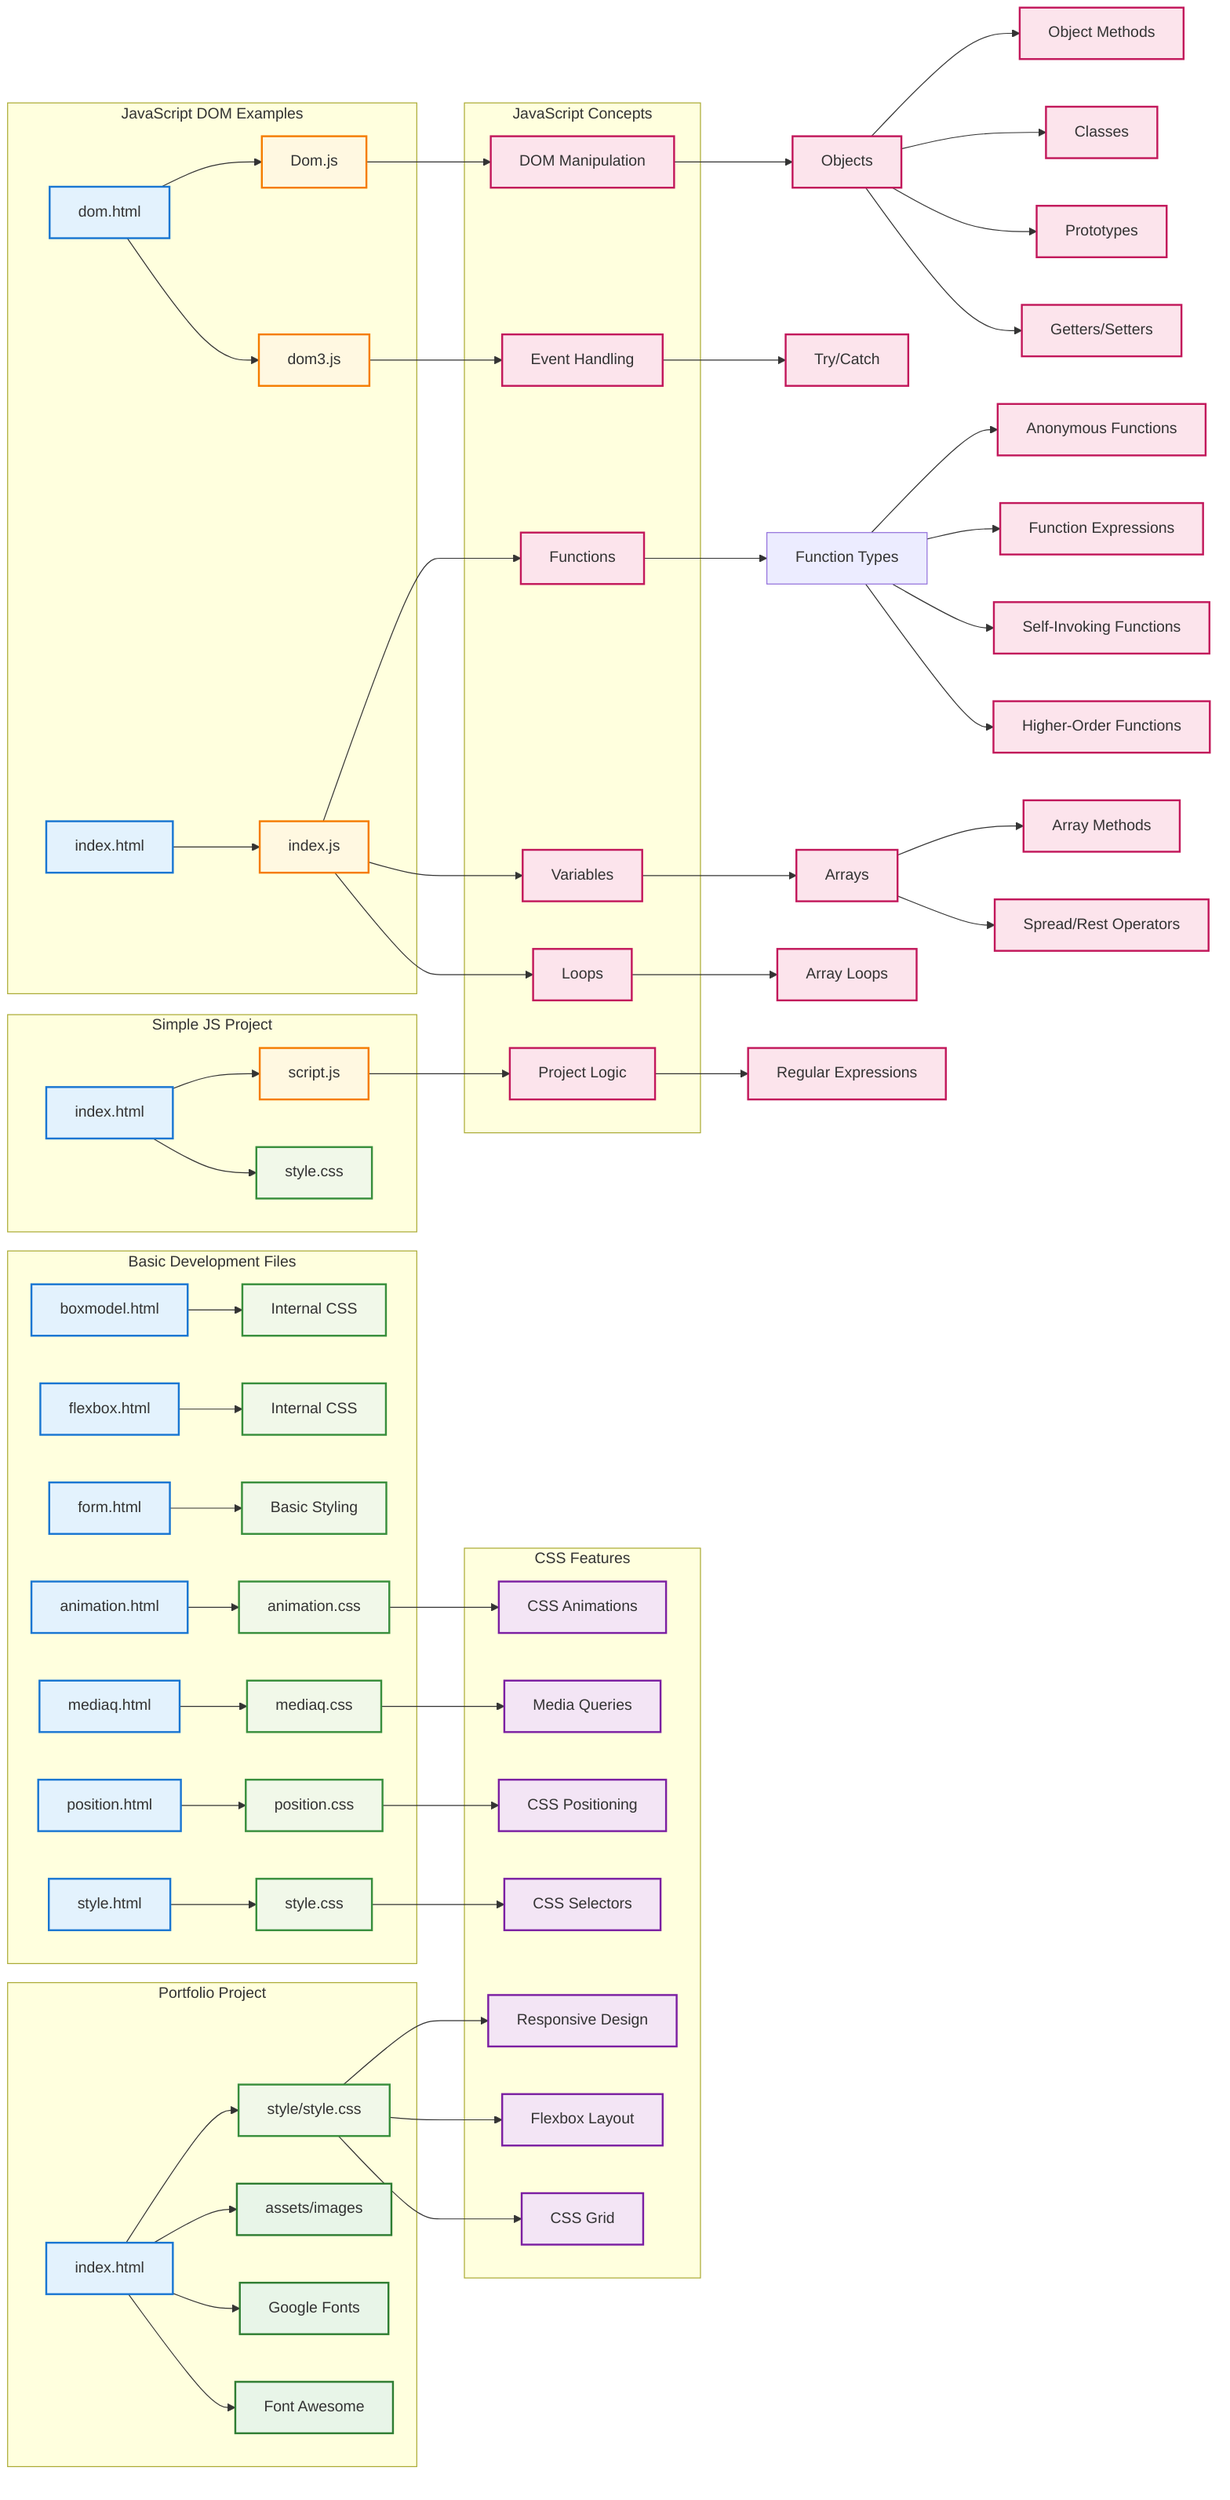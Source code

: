 graph LR
    %% HTML Files and their CSS dependencies
    subgraph "Basic Development Files"
        HTML1[boxmodel.html] --> CSS1[Internal CSS]
        HTML2[flexbox.html] --> CSS2[Internal CSS]
        HTML3[form.html] --> CSS3[Basic Styling]
        HTML4[animation.html] --> CSS4[animation.css]
        HTML5[mediaq.html] --> CSS5[mediaq.css]
        HTML6[position.html] --> CSS6[position.css]
        HTML7[style.html] --> CSS7[style.css]
    end
    
    subgraph "Portfolio Project"
        HTML8[index.html] --> CSS8[style/style.css]
        HTML8 --> IMG[assets/images]
        HTML8 --> FONTS[Google Fonts]
        HTML8 --> ICONS[Font Awesome]
    end
    
    subgraph "JavaScript DOM Examples"
        HTML9[dom.html] --> JS1[Dom.js]
        HTML9 --> JS2[dom3.js]
        HTML10[index.html] --> JS3[index.js]
    end
    
    subgraph "Simple JS Project"
        HTML11[index.html] --> JS4[script.js]
        HTML11 --> CSS9[style.css]
    end
    
    %% CSS Feature Dependencies
    subgraph "CSS Features"
        CSS4 --> ANIM[CSS Animations]
        CSS5 --> MEDIA[Media Queries]
        CSS6 --> POS[CSS Positioning]
        CSS7 --> SEL[CSS Selectors]
        CSS8 --> RESP[Responsive Design]
        CSS8 --> FLEX[Flexbox Layout]
        CSS8 --> GRID[CSS Grid]
    end
    
    %% JavaScript Concept Dependencies
    subgraph "JavaScript Concepts"
        JS3 --> FUNC[Functions]
        JS3 --> VAR[Variables]
        JS3 --> LOOP[Loops]
        JS1 --> DOM_MAN[DOM Manipulation]
        JS2 --> EVENT[Event Handling]
        JS4 --> PROJ[Project Logic]
    end
    
    %% Learning Dependencies
    FUNC --> FUNC_TYPES[Function Types]
    FUNC_TYPES --> ANON[Anonymous Functions]
    FUNC_TYPES --> EXPR[Function Expressions]
    FUNC_TYPES --> SELF[Self-Invoking Functions]
    FUNC_TYPES --> HOF[Higher-Order Functions]
    
    VAR --> ARRAY[Arrays]
    ARRAY --> ARRAY_METHODS[Array Methods]
    ARRAY --> SPREAD[Spread/Rest Operators]
    
    LOOP --> ARRAY_LOOPS[Array Loops]
    
    DOM_MAN --> OBJ[Objects]
    OBJ --> OBJ_METHODS[Object Methods]
    OBJ --> CLASSES[Classes]
    OBJ --> PROTO[Prototypes]
    OBJ --> GETSET[Getters/Setters]
    
    EVENT --> TRY[Try/Catch]
    
    PROJ --> REGEX[Regular Expressions]
    
    %% File Type Styling
    classDef htmlFile fill:#e3f2fd,stroke:#1976d2,stroke-width:2px
    classDef cssFile fill:#f1f8e9,stroke:#388e3c,stroke-width:2px
    classDef jsFile fill:#fff8e1,stroke:#f57c00,stroke-width:2px
    classDef concept fill:#fce4ec,stroke:#c2185b,stroke-width:2px
    classDef feature fill:#f3e5f5,stroke:#7b1fa2,stroke-width:2px
    classDef external fill:#e8f5e8,stroke:#2e7d32,stroke-width:2px
    
    class HTML1,HTML2,HTML3,HTML4,HTML5,HTML6,HTML7,HTML8,HTML9,HTML10,HTML11 htmlFile
    class CSS1,CSS2,CSS3,CSS4,CSS5,CSS6,CSS7,CSS8,CSS9 cssFile
    class JS1,JS2,JS3,JS4 jsFile
    class FUNC,VAR,LOOP,DOM_MAN,EVENT,PROJ,ANON,EXPR,SELF,HOF,ARRAY,ARRAY_METHODS,SPREAD,ARRAY_LOOPS,OBJ,OBJ_METHODS,CLASSES,PROTO,GETSET,TRY,REGEX concept
    class ANIM,MEDIA,POS,SEL,RESP,FLEX,GRID feature
    class FONTS,ICONS,IMG external